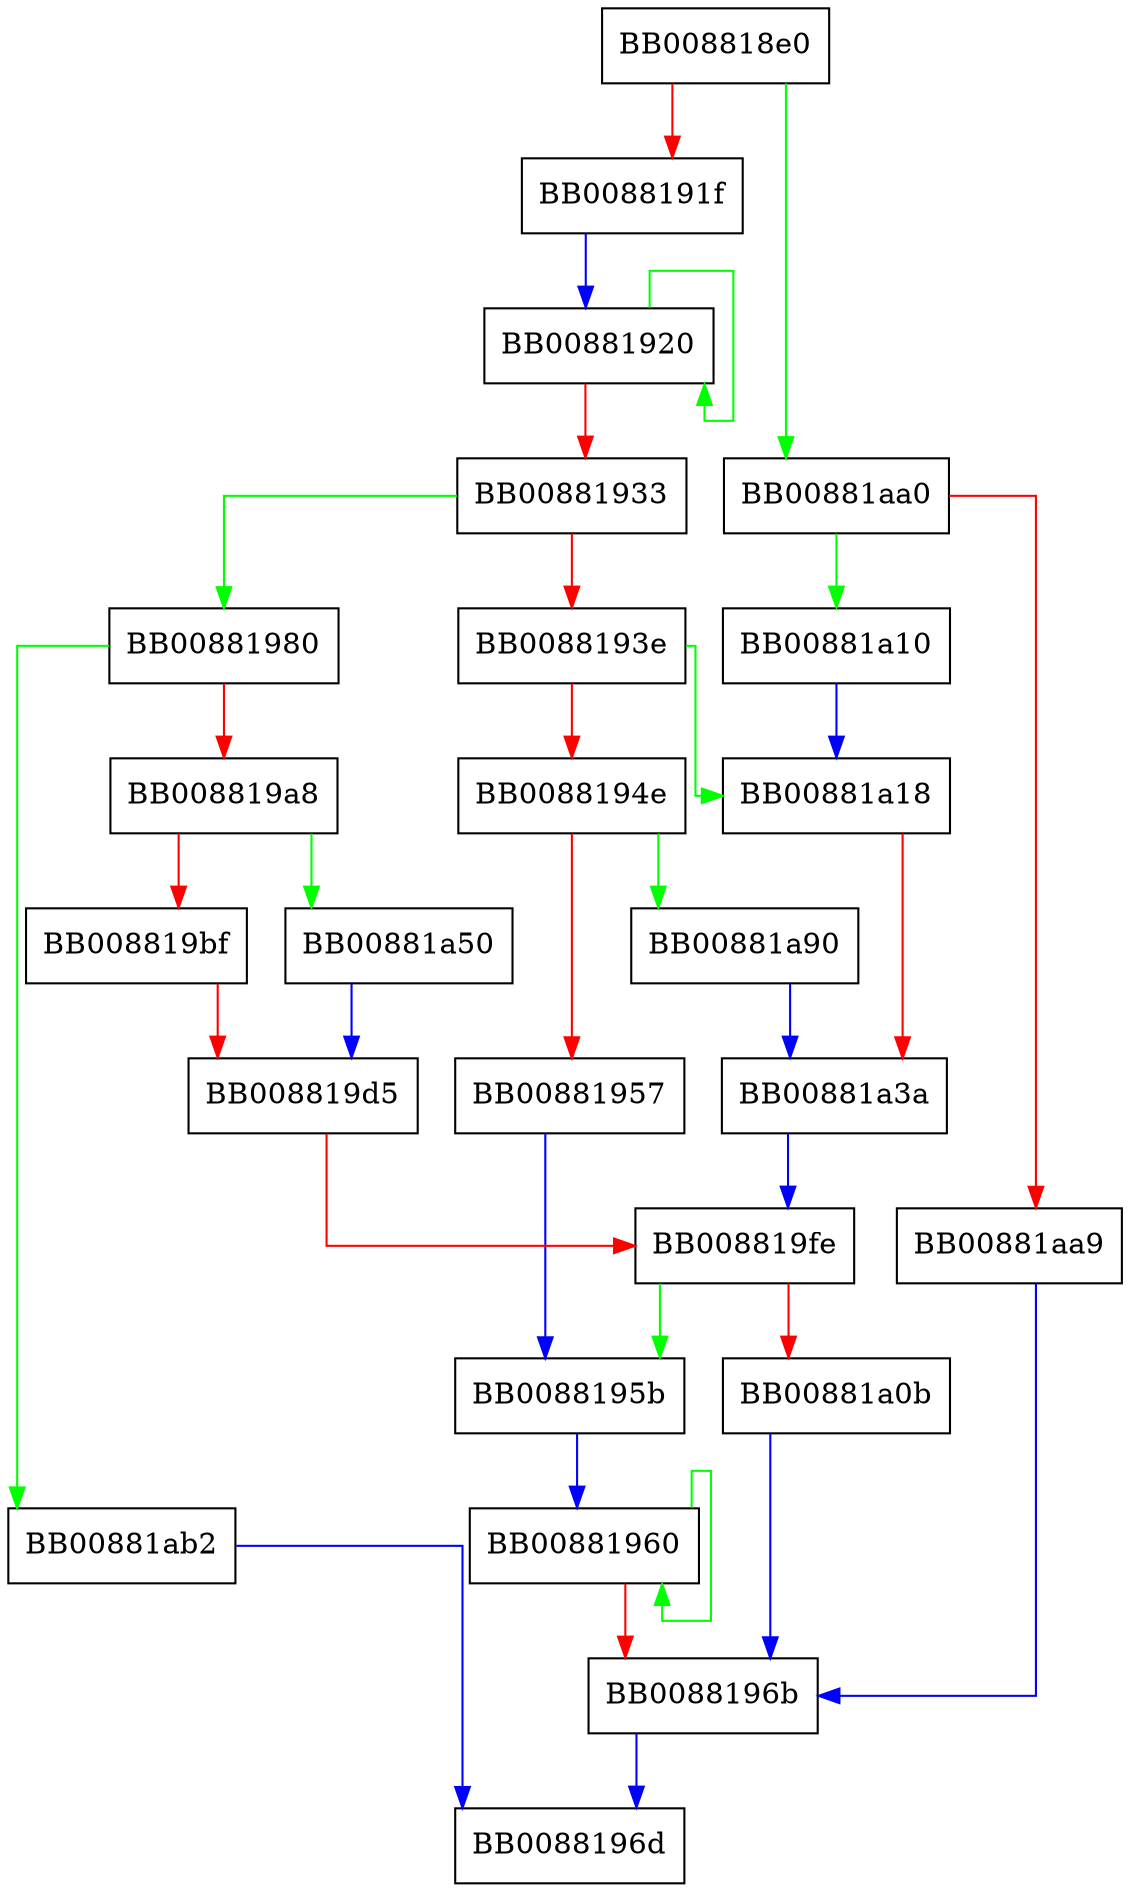 digraph save_for_backup {
  node [shape="box"];
  graph [splines=ortho];
  BB008818e0 -> BB00881aa0 [color="green"];
  BB008818e0 -> BB0088191f [color="red"];
  BB0088191f -> BB00881920 [color="blue"];
  BB00881920 -> BB00881920 [color="green"];
  BB00881920 -> BB00881933 [color="red"];
  BB00881933 -> BB00881980 [color="green"];
  BB00881933 -> BB0088193e [color="red"];
  BB0088193e -> BB00881a18 [color="green"];
  BB0088193e -> BB0088194e [color="red"];
  BB0088194e -> BB00881a90 [color="green"];
  BB0088194e -> BB00881957 [color="red"];
  BB00881957 -> BB0088195b [color="blue"];
  BB0088195b -> BB00881960 [color="blue"];
  BB00881960 -> BB00881960 [color="green"];
  BB00881960 -> BB0088196b [color="red"];
  BB0088196b -> BB0088196d [color="blue"];
  BB00881980 -> BB00881ab2 [color="green"];
  BB00881980 -> BB008819a8 [color="red"];
  BB008819a8 -> BB00881a50 [color="green"];
  BB008819a8 -> BB008819bf [color="red"];
  BB008819bf -> BB008819d5 [color="red"];
  BB008819d5 -> BB008819fe [color="red"];
  BB008819fe -> BB0088195b [color="green"];
  BB008819fe -> BB00881a0b [color="red"];
  BB00881a0b -> BB0088196b [color="blue"];
  BB00881a10 -> BB00881a18 [color="blue"];
  BB00881a18 -> BB00881a3a [color="red"];
  BB00881a3a -> BB008819fe [color="blue"];
  BB00881a50 -> BB008819d5 [color="blue"];
  BB00881a90 -> BB00881a3a [color="blue"];
  BB00881aa0 -> BB00881a10 [color="green"];
  BB00881aa0 -> BB00881aa9 [color="red"];
  BB00881aa9 -> BB0088196b [color="blue"];
  BB00881ab2 -> BB0088196d [color="blue"];
}